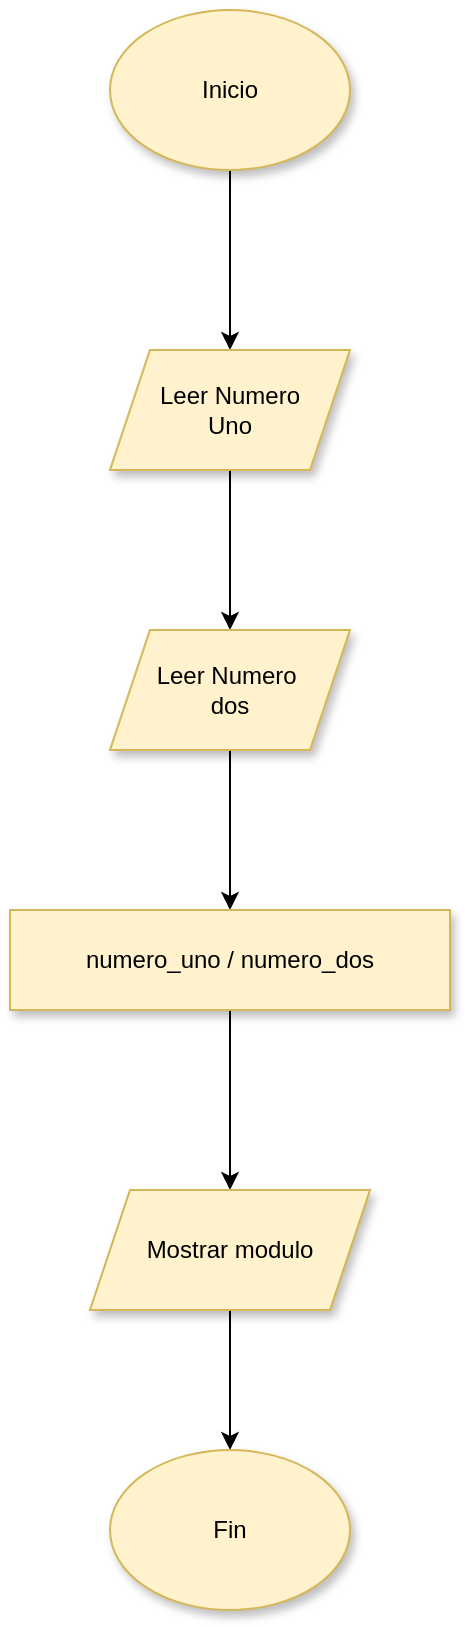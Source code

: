 <mxfile version="14.4.3" type="device"><diagram id="51GmDZolIET_gQ9hXNmf" name="Página-1"><mxGraphModel dx="1086" dy="846" grid="1" gridSize="10" guides="1" tooltips="1" connect="1" arrows="1" fold="1" page="1" pageScale="1" pageWidth="827" pageHeight="1169" math="0" shadow="0"><root><mxCell id="0"/><mxCell id="1" parent="0"/><mxCell id="knyKYXXa94EhhmOy-p_q-5" value="" style="edgeStyle=orthogonalEdgeStyle;rounded=0;orthogonalLoop=1;jettySize=auto;html=1;" parent="1" source="knyKYXXa94EhhmOy-p_q-1" target="knyKYXXa94EhhmOy-p_q-4" edge="1"><mxGeometry relative="1" as="geometry"/></mxCell><mxCell id="knyKYXXa94EhhmOy-p_q-1" value="Inicio" style="ellipse;whiteSpace=wrap;html=1;fillColor=#fff2cc;strokeColor=#d6b656;shadow=1;" parent="1" vertex="1"><mxGeometry x="120" y="20" width="120" height="80" as="geometry"/></mxCell><mxCell id="knyKYXXa94EhhmOy-p_q-7" value="" style="edgeStyle=orthogonalEdgeStyle;rounded=0;orthogonalLoop=1;jettySize=auto;html=1;" parent="1" source="knyKYXXa94EhhmOy-p_q-4" target="knyKYXXa94EhhmOy-p_q-6" edge="1"><mxGeometry relative="1" as="geometry"/></mxCell><mxCell id="knyKYXXa94EhhmOy-p_q-4" value="&lt;span&gt;Leer Numero &lt;br&gt;Uno&lt;/span&gt;" style="shape=parallelogram;perimeter=parallelogramPerimeter;whiteSpace=wrap;html=1;fixedSize=1;shadow=1;strokeColor=#d6b656;fillColor=#fff2cc;" parent="1" vertex="1"><mxGeometry x="120" y="190" width="120" height="60" as="geometry"/></mxCell><mxCell id="knyKYXXa94EhhmOy-p_q-9" value="" style="edgeStyle=orthogonalEdgeStyle;rounded=0;orthogonalLoop=1;jettySize=auto;html=1;" parent="1" source="knyKYXXa94EhhmOy-p_q-6" target="knyKYXXa94EhhmOy-p_q-8" edge="1"><mxGeometry relative="1" as="geometry"/></mxCell><mxCell id="knyKYXXa94EhhmOy-p_q-6" value="&lt;span&gt;Leer Numero&amp;nbsp;&lt;br&gt;dos&lt;br&gt;&lt;/span&gt;" style="shape=parallelogram;perimeter=parallelogramPerimeter;whiteSpace=wrap;html=1;fixedSize=1;shadow=1;strokeColor=#d6b656;fillColor=#fff2cc;" parent="1" vertex="1"><mxGeometry x="120" y="330" width="120" height="60" as="geometry"/></mxCell><mxCell id="knyKYXXa94EhhmOy-p_q-11" value="" style="edgeStyle=orthogonalEdgeStyle;rounded=0;orthogonalLoop=1;jettySize=auto;html=1;" parent="1" source="knyKYXXa94EhhmOy-p_q-8" target="knyKYXXa94EhhmOy-p_q-10" edge="1"><mxGeometry relative="1" as="geometry"/></mxCell><mxCell id="knyKYXXa94EhhmOy-p_q-8" value="numero_uno /&amp;nbsp;numero_dos" style="whiteSpace=wrap;html=1;shadow=1;strokeColor=#d6b656;fillColor=#fff2cc;" parent="1" vertex="1"><mxGeometry x="70" y="470" width="220" height="50" as="geometry"/></mxCell><mxCell id="knyKYXXa94EhhmOy-p_q-13" value="" style="edgeStyle=orthogonalEdgeStyle;rounded=0;orthogonalLoop=1;jettySize=auto;html=1;" parent="1" source="knyKYXXa94EhhmOy-p_q-10" target="knyKYXXa94EhhmOy-p_q-12" edge="1"><mxGeometry relative="1" as="geometry"/></mxCell><mxCell id="knyKYXXa94EhhmOy-p_q-10" value="Mostrar modulo" style="shape=parallelogram;perimeter=parallelogramPerimeter;whiteSpace=wrap;html=1;fixedSize=1;shadow=1;strokeColor=#d6b656;fillColor=#fff2cc;" parent="1" vertex="1"><mxGeometry x="110" y="610" width="140" height="60" as="geometry"/></mxCell><mxCell id="knyKYXXa94EhhmOy-p_q-12" value="Fin" style="ellipse;whiteSpace=wrap;html=1;shadow=1;strokeColor=#d6b656;fillColor=#fff2cc;" parent="1" vertex="1"><mxGeometry x="120" y="740" width="120" height="80" as="geometry"/></mxCell></root></mxGraphModel></diagram></mxfile>